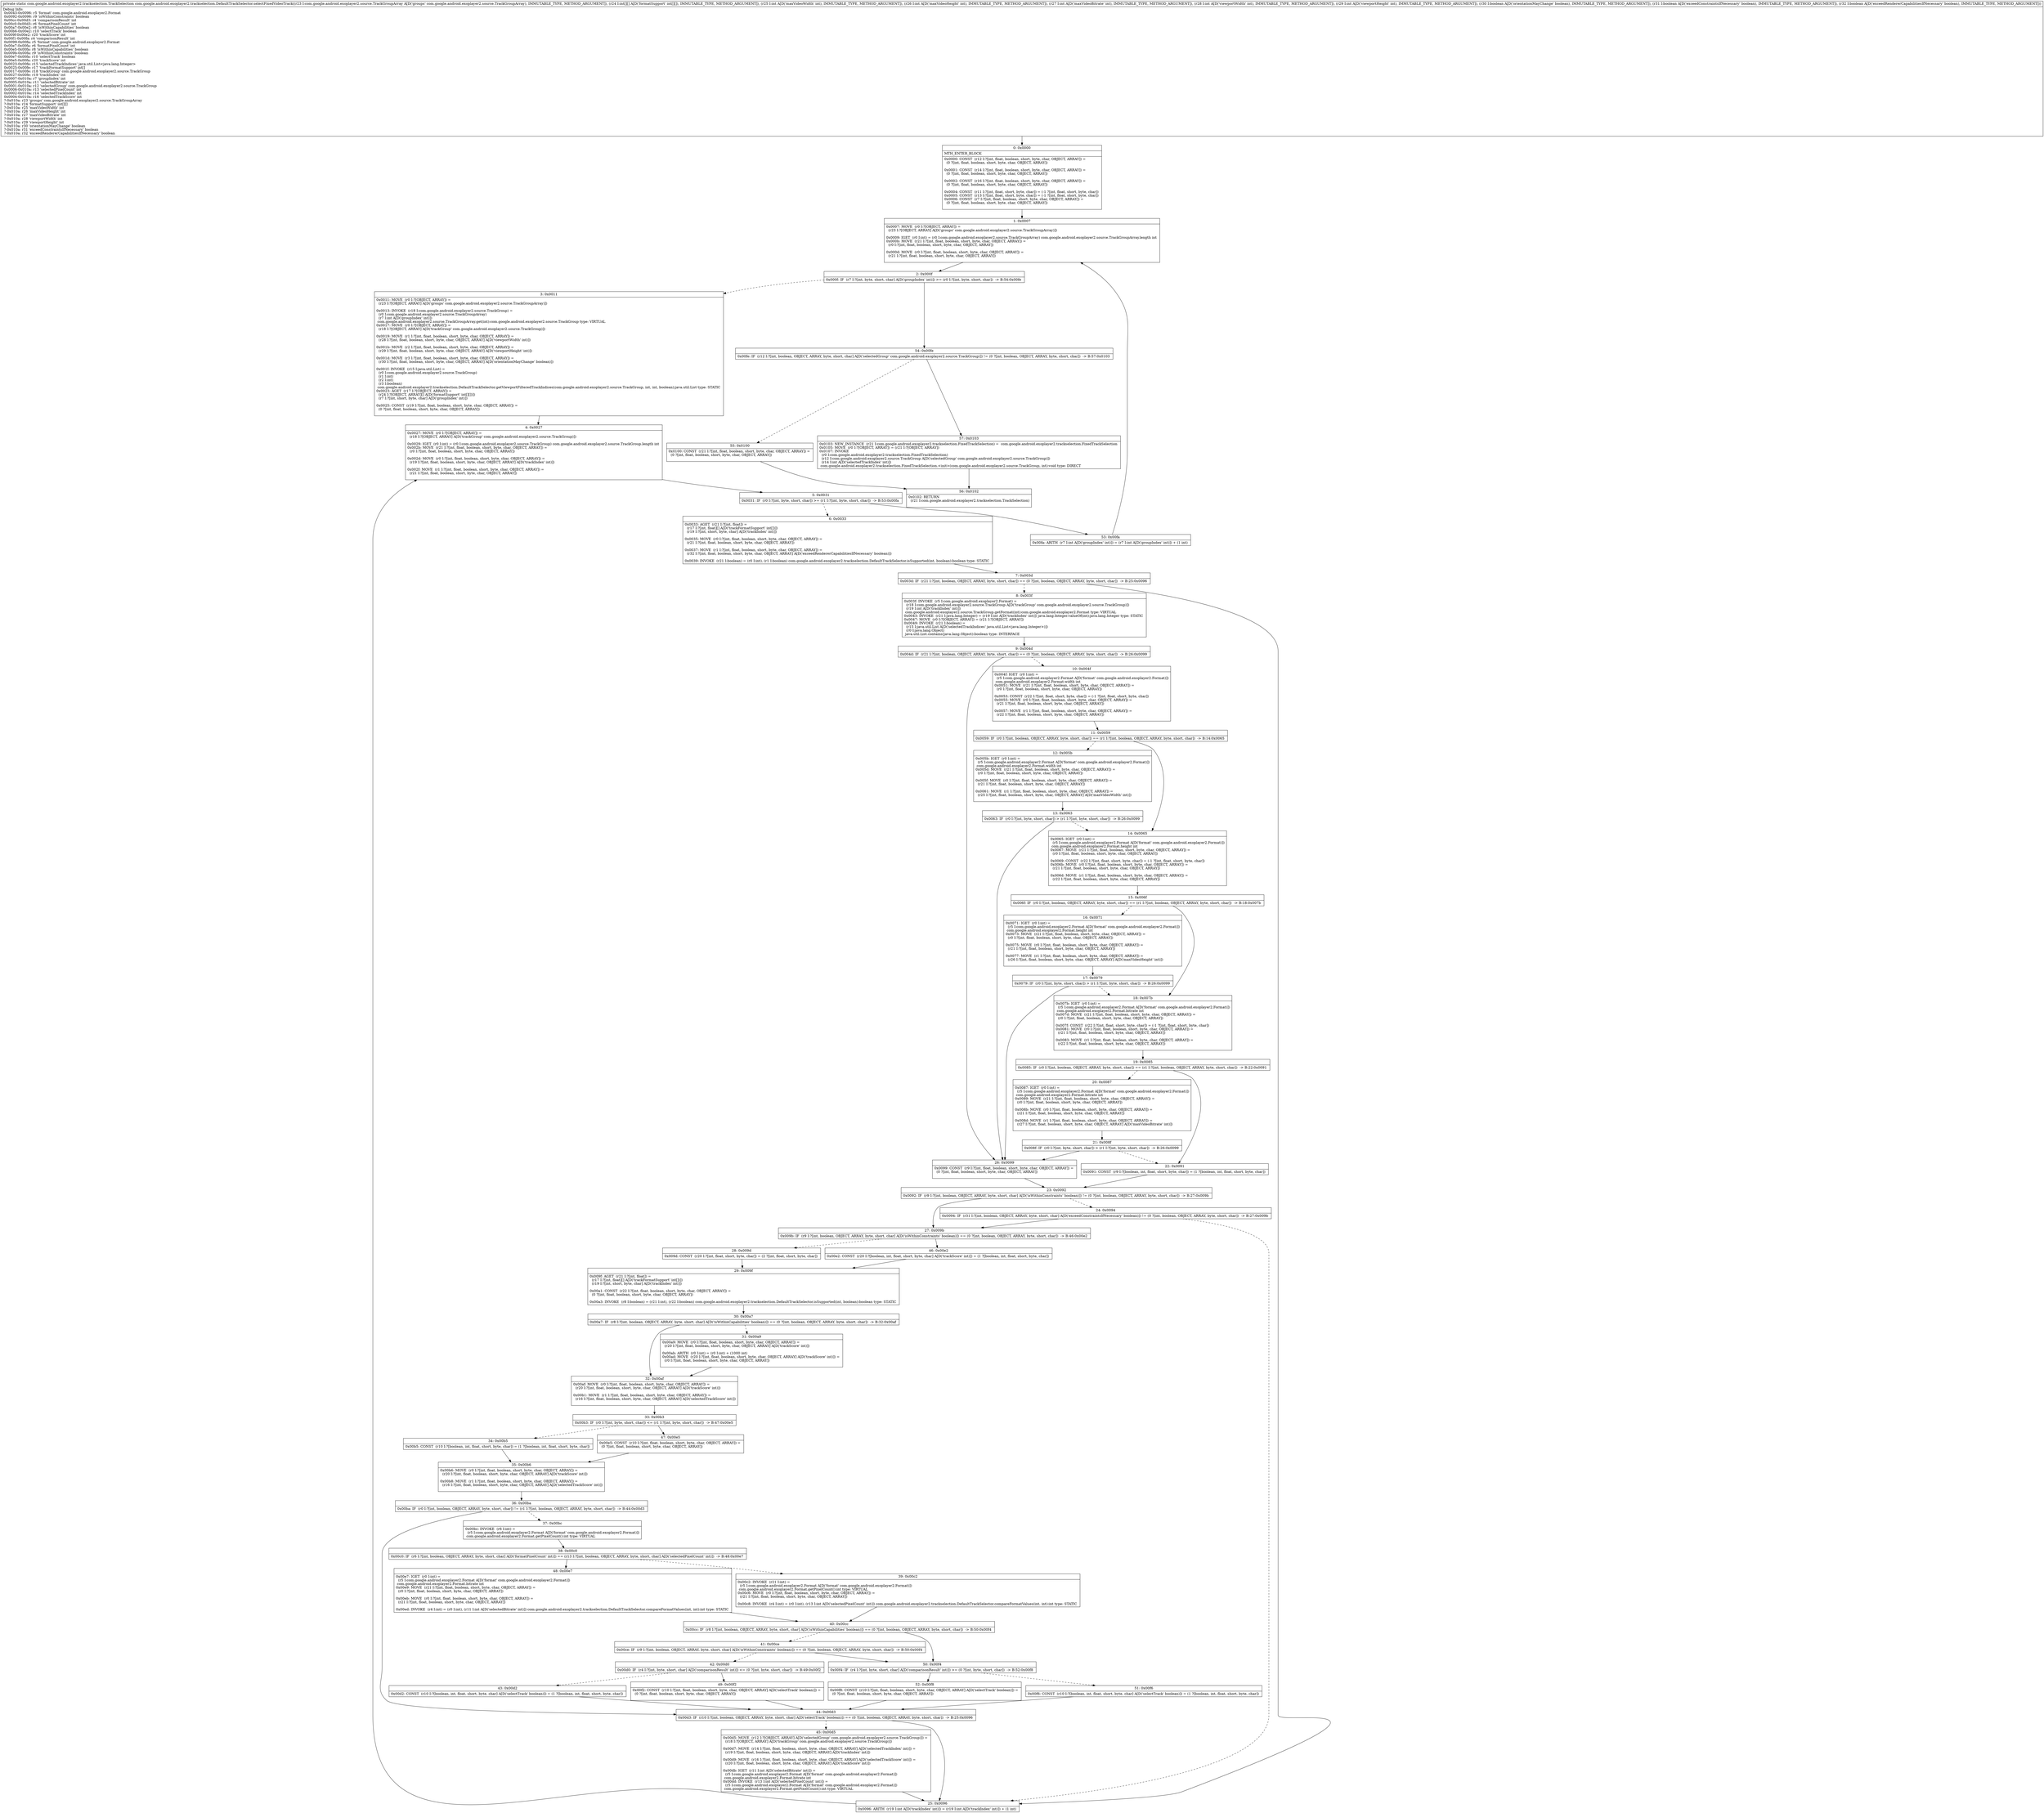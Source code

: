 digraph "CFG forcom.google.android.exoplayer2.trackselection.DefaultTrackSelector.selectFixedVideoTrack(Lcom\/google\/android\/exoplayer2\/source\/TrackGroupArray;[[IIIIIIZZZ)Lcom\/google\/android\/exoplayer2\/trackselection\/TrackSelection;" {
Node_0 [shape=record,label="{0\:\ 0x0000|MTH_ENTER_BLOCK\l|0x0000: CONST  (r12 I:?[int, float, boolean, short, byte, char, OBJECT, ARRAY]) = \l  (0 ?[int, float, boolean, short, byte, char, OBJECT, ARRAY])\l \l0x0001: CONST  (r14 I:?[int, float, boolean, short, byte, char, OBJECT, ARRAY]) = \l  (0 ?[int, float, boolean, short, byte, char, OBJECT, ARRAY])\l \l0x0002: CONST  (r16 I:?[int, float, boolean, short, byte, char, OBJECT, ARRAY]) = \l  (0 ?[int, float, boolean, short, byte, char, OBJECT, ARRAY])\l \l0x0004: CONST  (r11 I:?[int, float, short, byte, char]) = (\-1 ?[int, float, short, byte, char]) \l0x0005: CONST  (r13 I:?[int, float, short, byte, char]) = (\-1 ?[int, float, short, byte, char]) \l0x0006: CONST  (r7 I:?[int, float, boolean, short, byte, char, OBJECT, ARRAY]) = \l  (0 ?[int, float, boolean, short, byte, char, OBJECT, ARRAY])\l \l}"];
Node_1 [shape=record,label="{1\:\ 0x0007|0x0007: MOVE  (r0 I:?[OBJECT, ARRAY]) = \l  (r23 I:?[OBJECT, ARRAY] A[D('groups' com.google.android.exoplayer2.source.TrackGroupArray)])\l \l0x0009: IGET  (r0 I:int) = (r0 I:com.google.android.exoplayer2.source.TrackGroupArray) com.google.android.exoplayer2.source.TrackGroupArray.length int \l0x000b: MOVE  (r21 I:?[int, float, boolean, short, byte, char, OBJECT, ARRAY]) = \l  (r0 I:?[int, float, boolean, short, byte, char, OBJECT, ARRAY])\l \l0x000d: MOVE  (r0 I:?[int, float, boolean, short, byte, char, OBJECT, ARRAY]) = \l  (r21 I:?[int, float, boolean, short, byte, char, OBJECT, ARRAY])\l \l}"];
Node_2 [shape=record,label="{2\:\ 0x000f|0x000f: IF  (r7 I:?[int, byte, short, char] A[D('groupIndex' int)]) \>= (r0 I:?[int, byte, short, char])  \-\> B:54:0x00fe \l}"];
Node_3 [shape=record,label="{3\:\ 0x0011|0x0011: MOVE  (r0 I:?[OBJECT, ARRAY]) = \l  (r23 I:?[OBJECT, ARRAY] A[D('groups' com.google.android.exoplayer2.source.TrackGroupArray)])\l \l0x0013: INVOKE  (r18 I:com.google.android.exoplayer2.source.TrackGroup) = \l  (r0 I:com.google.android.exoplayer2.source.TrackGroupArray)\l  (r7 I:int A[D('groupIndex' int)])\l com.google.android.exoplayer2.source.TrackGroupArray.get(int):com.google.android.exoplayer2.source.TrackGroup type: VIRTUAL \l0x0017: MOVE  (r0 I:?[OBJECT, ARRAY]) = \l  (r18 I:?[OBJECT, ARRAY] A[D('trackGroup' com.google.android.exoplayer2.source.TrackGroup)])\l \l0x0019: MOVE  (r1 I:?[int, float, boolean, short, byte, char, OBJECT, ARRAY]) = \l  (r28 I:?[int, float, boolean, short, byte, char, OBJECT, ARRAY] A[D('viewportWidth' int)])\l \l0x001b: MOVE  (r2 I:?[int, float, boolean, short, byte, char, OBJECT, ARRAY]) = \l  (r29 I:?[int, float, boolean, short, byte, char, OBJECT, ARRAY] A[D('viewportHeight' int)])\l \l0x001d: MOVE  (r3 I:?[int, float, boolean, short, byte, char, OBJECT, ARRAY]) = \l  (r30 I:?[int, float, boolean, short, byte, char, OBJECT, ARRAY] A[D('orientationMayChange' boolean)])\l \l0x001f: INVOKE  (r15 I:java.util.List) = \l  (r0 I:com.google.android.exoplayer2.source.TrackGroup)\l  (r1 I:int)\l  (r2 I:int)\l  (r3 I:boolean)\l com.google.android.exoplayer2.trackselection.DefaultTrackSelector.getViewportFilteredTrackIndices(com.google.android.exoplayer2.source.TrackGroup, int, int, boolean):java.util.List type: STATIC \l0x0023: AGET  (r17 I:?[OBJECT, ARRAY]) = \l  (r24 I:?[OBJECT, ARRAY][] A[D('formatSupport' int[][])])\l  (r7 I:?[int, short, byte, char] A[D('groupIndex' int)])\l \l0x0025: CONST  (r19 I:?[int, float, boolean, short, byte, char, OBJECT, ARRAY]) = \l  (0 ?[int, float, boolean, short, byte, char, OBJECT, ARRAY])\l \l}"];
Node_4 [shape=record,label="{4\:\ 0x0027|0x0027: MOVE  (r0 I:?[OBJECT, ARRAY]) = \l  (r18 I:?[OBJECT, ARRAY] A[D('trackGroup' com.google.android.exoplayer2.source.TrackGroup)])\l \l0x0029: IGET  (r0 I:int) = (r0 I:com.google.android.exoplayer2.source.TrackGroup) com.google.android.exoplayer2.source.TrackGroup.length int \l0x002b: MOVE  (r21 I:?[int, float, boolean, short, byte, char, OBJECT, ARRAY]) = \l  (r0 I:?[int, float, boolean, short, byte, char, OBJECT, ARRAY])\l \l0x002d: MOVE  (r0 I:?[int, float, boolean, short, byte, char, OBJECT, ARRAY]) = \l  (r19 I:?[int, float, boolean, short, byte, char, OBJECT, ARRAY] A[D('trackIndex' int)])\l \l0x002f: MOVE  (r1 I:?[int, float, boolean, short, byte, char, OBJECT, ARRAY]) = \l  (r21 I:?[int, float, boolean, short, byte, char, OBJECT, ARRAY])\l \l}"];
Node_5 [shape=record,label="{5\:\ 0x0031|0x0031: IF  (r0 I:?[int, byte, short, char]) \>= (r1 I:?[int, byte, short, char])  \-\> B:53:0x00fa \l}"];
Node_6 [shape=record,label="{6\:\ 0x0033|0x0033: AGET  (r21 I:?[int, float]) = \l  (r17 I:?[int, float][] A[D('trackFormatSupport' int[])])\l  (r19 I:?[int, short, byte, char] A[D('trackIndex' int)])\l \l0x0035: MOVE  (r0 I:?[int, float, boolean, short, byte, char, OBJECT, ARRAY]) = \l  (r21 I:?[int, float, boolean, short, byte, char, OBJECT, ARRAY])\l \l0x0037: MOVE  (r1 I:?[int, float, boolean, short, byte, char, OBJECT, ARRAY]) = \l  (r32 I:?[int, float, boolean, short, byte, char, OBJECT, ARRAY] A[D('exceedRendererCapabilitiesIfNecessary' boolean)])\l \l0x0039: INVOKE  (r21 I:boolean) = (r0 I:int), (r1 I:boolean) com.google.android.exoplayer2.trackselection.DefaultTrackSelector.isSupported(int, boolean):boolean type: STATIC \l}"];
Node_7 [shape=record,label="{7\:\ 0x003d|0x003d: IF  (r21 I:?[int, boolean, OBJECT, ARRAY, byte, short, char]) == (0 ?[int, boolean, OBJECT, ARRAY, byte, short, char])  \-\> B:25:0x0096 \l}"];
Node_8 [shape=record,label="{8\:\ 0x003f|0x003f: INVOKE  (r5 I:com.google.android.exoplayer2.Format) = \l  (r18 I:com.google.android.exoplayer2.source.TrackGroup A[D('trackGroup' com.google.android.exoplayer2.source.TrackGroup)])\l  (r19 I:int A[D('trackIndex' int)])\l com.google.android.exoplayer2.source.TrackGroup.getFormat(int):com.google.android.exoplayer2.Format type: VIRTUAL \l0x0043: INVOKE  (r21 I:java.lang.Integer) = (r19 I:int A[D('trackIndex' int)]) java.lang.Integer.valueOf(int):java.lang.Integer type: STATIC \l0x0047: MOVE  (r0 I:?[OBJECT, ARRAY]) = (r21 I:?[OBJECT, ARRAY]) \l0x0049: INVOKE  (r21 I:boolean) = \l  (r15 I:java.util.List A[D('selectedTrackIndices' java.util.List\<java.lang.Integer\>)])\l  (r0 I:java.lang.Object)\l java.util.List.contains(java.lang.Object):boolean type: INTERFACE \l}"];
Node_9 [shape=record,label="{9\:\ 0x004d|0x004d: IF  (r21 I:?[int, boolean, OBJECT, ARRAY, byte, short, char]) == (0 ?[int, boolean, OBJECT, ARRAY, byte, short, char])  \-\> B:26:0x0099 \l}"];
Node_10 [shape=record,label="{10\:\ 0x004f|0x004f: IGET  (r0 I:int) = \l  (r5 I:com.google.android.exoplayer2.Format A[D('format' com.google.android.exoplayer2.Format)])\l com.google.android.exoplayer2.Format.width int \l0x0051: MOVE  (r21 I:?[int, float, boolean, short, byte, char, OBJECT, ARRAY]) = \l  (r0 I:?[int, float, boolean, short, byte, char, OBJECT, ARRAY])\l \l0x0053: CONST  (r22 I:?[int, float, short, byte, char]) = (\-1 ?[int, float, short, byte, char]) \l0x0055: MOVE  (r0 I:?[int, float, boolean, short, byte, char, OBJECT, ARRAY]) = \l  (r21 I:?[int, float, boolean, short, byte, char, OBJECT, ARRAY])\l \l0x0057: MOVE  (r1 I:?[int, float, boolean, short, byte, char, OBJECT, ARRAY]) = \l  (r22 I:?[int, float, boolean, short, byte, char, OBJECT, ARRAY])\l \l}"];
Node_11 [shape=record,label="{11\:\ 0x0059|0x0059: IF  (r0 I:?[int, boolean, OBJECT, ARRAY, byte, short, char]) == (r1 I:?[int, boolean, OBJECT, ARRAY, byte, short, char])  \-\> B:14:0x0065 \l}"];
Node_12 [shape=record,label="{12\:\ 0x005b|0x005b: IGET  (r0 I:int) = \l  (r5 I:com.google.android.exoplayer2.Format A[D('format' com.google.android.exoplayer2.Format)])\l com.google.android.exoplayer2.Format.width int \l0x005d: MOVE  (r21 I:?[int, float, boolean, short, byte, char, OBJECT, ARRAY]) = \l  (r0 I:?[int, float, boolean, short, byte, char, OBJECT, ARRAY])\l \l0x005f: MOVE  (r0 I:?[int, float, boolean, short, byte, char, OBJECT, ARRAY]) = \l  (r21 I:?[int, float, boolean, short, byte, char, OBJECT, ARRAY])\l \l0x0061: MOVE  (r1 I:?[int, float, boolean, short, byte, char, OBJECT, ARRAY]) = \l  (r25 I:?[int, float, boolean, short, byte, char, OBJECT, ARRAY] A[D('maxVideoWidth' int)])\l \l}"];
Node_13 [shape=record,label="{13\:\ 0x0063|0x0063: IF  (r0 I:?[int, byte, short, char]) \> (r1 I:?[int, byte, short, char])  \-\> B:26:0x0099 \l}"];
Node_14 [shape=record,label="{14\:\ 0x0065|0x0065: IGET  (r0 I:int) = \l  (r5 I:com.google.android.exoplayer2.Format A[D('format' com.google.android.exoplayer2.Format)])\l com.google.android.exoplayer2.Format.height int \l0x0067: MOVE  (r21 I:?[int, float, boolean, short, byte, char, OBJECT, ARRAY]) = \l  (r0 I:?[int, float, boolean, short, byte, char, OBJECT, ARRAY])\l \l0x0069: CONST  (r22 I:?[int, float, short, byte, char]) = (\-1 ?[int, float, short, byte, char]) \l0x006b: MOVE  (r0 I:?[int, float, boolean, short, byte, char, OBJECT, ARRAY]) = \l  (r21 I:?[int, float, boolean, short, byte, char, OBJECT, ARRAY])\l \l0x006d: MOVE  (r1 I:?[int, float, boolean, short, byte, char, OBJECT, ARRAY]) = \l  (r22 I:?[int, float, boolean, short, byte, char, OBJECT, ARRAY])\l \l}"];
Node_15 [shape=record,label="{15\:\ 0x006f|0x006f: IF  (r0 I:?[int, boolean, OBJECT, ARRAY, byte, short, char]) == (r1 I:?[int, boolean, OBJECT, ARRAY, byte, short, char])  \-\> B:18:0x007b \l}"];
Node_16 [shape=record,label="{16\:\ 0x0071|0x0071: IGET  (r0 I:int) = \l  (r5 I:com.google.android.exoplayer2.Format A[D('format' com.google.android.exoplayer2.Format)])\l com.google.android.exoplayer2.Format.height int \l0x0073: MOVE  (r21 I:?[int, float, boolean, short, byte, char, OBJECT, ARRAY]) = \l  (r0 I:?[int, float, boolean, short, byte, char, OBJECT, ARRAY])\l \l0x0075: MOVE  (r0 I:?[int, float, boolean, short, byte, char, OBJECT, ARRAY]) = \l  (r21 I:?[int, float, boolean, short, byte, char, OBJECT, ARRAY])\l \l0x0077: MOVE  (r1 I:?[int, float, boolean, short, byte, char, OBJECT, ARRAY]) = \l  (r26 I:?[int, float, boolean, short, byte, char, OBJECT, ARRAY] A[D('maxVideoHeight' int)])\l \l}"];
Node_17 [shape=record,label="{17\:\ 0x0079|0x0079: IF  (r0 I:?[int, byte, short, char]) \> (r1 I:?[int, byte, short, char])  \-\> B:26:0x0099 \l}"];
Node_18 [shape=record,label="{18\:\ 0x007b|0x007b: IGET  (r0 I:int) = \l  (r5 I:com.google.android.exoplayer2.Format A[D('format' com.google.android.exoplayer2.Format)])\l com.google.android.exoplayer2.Format.bitrate int \l0x007d: MOVE  (r21 I:?[int, float, boolean, short, byte, char, OBJECT, ARRAY]) = \l  (r0 I:?[int, float, boolean, short, byte, char, OBJECT, ARRAY])\l \l0x007f: CONST  (r22 I:?[int, float, short, byte, char]) = (\-1 ?[int, float, short, byte, char]) \l0x0081: MOVE  (r0 I:?[int, float, boolean, short, byte, char, OBJECT, ARRAY]) = \l  (r21 I:?[int, float, boolean, short, byte, char, OBJECT, ARRAY])\l \l0x0083: MOVE  (r1 I:?[int, float, boolean, short, byte, char, OBJECT, ARRAY]) = \l  (r22 I:?[int, float, boolean, short, byte, char, OBJECT, ARRAY])\l \l}"];
Node_19 [shape=record,label="{19\:\ 0x0085|0x0085: IF  (r0 I:?[int, boolean, OBJECT, ARRAY, byte, short, char]) == (r1 I:?[int, boolean, OBJECT, ARRAY, byte, short, char])  \-\> B:22:0x0091 \l}"];
Node_20 [shape=record,label="{20\:\ 0x0087|0x0087: IGET  (r0 I:int) = \l  (r5 I:com.google.android.exoplayer2.Format A[D('format' com.google.android.exoplayer2.Format)])\l com.google.android.exoplayer2.Format.bitrate int \l0x0089: MOVE  (r21 I:?[int, float, boolean, short, byte, char, OBJECT, ARRAY]) = \l  (r0 I:?[int, float, boolean, short, byte, char, OBJECT, ARRAY])\l \l0x008b: MOVE  (r0 I:?[int, float, boolean, short, byte, char, OBJECT, ARRAY]) = \l  (r21 I:?[int, float, boolean, short, byte, char, OBJECT, ARRAY])\l \l0x008d: MOVE  (r1 I:?[int, float, boolean, short, byte, char, OBJECT, ARRAY]) = \l  (r27 I:?[int, float, boolean, short, byte, char, OBJECT, ARRAY] A[D('maxVideoBitrate' int)])\l \l}"];
Node_21 [shape=record,label="{21\:\ 0x008f|0x008f: IF  (r0 I:?[int, byte, short, char]) \> (r1 I:?[int, byte, short, char])  \-\> B:26:0x0099 \l}"];
Node_22 [shape=record,label="{22\:\ 0x0091|0x0091: CONST  (r9 I:?[boolean, int, float, short, byte, char]) = (1 ?[boolean, int, float, short, byte, char]) \l}"];
Node_23 [shape=record,label="{23\:\ 0x0092|0x0092: IF  (r9 I:?[int, boolean, OBJECT, ARRAY, byte, short, char] A[D('isWithinConstraints' boolean)]) != (0 ?[int, boolean, OBJECT, ARRAY, byte, short, char])  \-\> B:27:0x009b \l}"];
Node_24 [shape=record,label="{24\:\ 0x0094|0x0094: IF  (r31 I:?[int, boolean, OBJECT, ARRAY, byte, short, char] A[D('exceedConstraintsIfNecessary' boolean)]) != (0 ?[int, boolean, OBJECT, ARRAY, byte, short, char])  \-\> B:27:0x009b \l}"];
Node_25 [shape=record,label="{25\:\ 0x0096|0x0096: ARITH  (r19 I:int A[D('trackIndex' int)]) = (r19 I:int A[D('trackIndex' int)]) + (1 int) \l}"];
Node_26 [shape=record,label="{26\:\ 0x0099|0x0099: CONST  (r9 I:?[int, float, boolean, short, byte, char, OBJECT, ARRAY]) = \l  (0 ?[int, float, boolean, short, byte, char, OBJECT, ARRAY])\l \l}"];
Node_27 [shape=record,label="{27\:\ 0x009b|0x009b: IF  (r9 I:?[int, boolean, OBJECT, ARRAY, byte, short, char] A[D('isWithinConstraints' boolean)]) == (0 ?[int, boolean, OBJECT, ARRAY, byte, short, char])  \-\> B:46:0x00e2 \l}"];
Node_28 [shape=record,label="{28\:\ 0x009d|0x009d: CONST  (r20 I:?[int, float, short, byte, char]) = (2 ?[int, float, short, byte, char]) \l}"];
Node_29 [shape=record,label="{29\:\ 0x009f|0x009f: AGET  (r21 I:?[int, float]) = \l  (r17 I:?[int, float][] A[D('trackFormatSupport' int[])])\l  (r19 I:?[int, short, byte, char] A[D('trackIndex' int)])\l \l0x00a1: CONST  (r22 I:?[int, float, boolean, short, byte, char, OBJECT, ARRAY]) = \l  (0 ?[int, float, boolean, short, byte, char, OBJECT, ARRAY])\l \l0x00a3: INVOKE  (r8 I:boolean) = (r21 I:int), (r22 I:boolean) com.google.android.exoplayer2.trackselection.DefaultTrackSelector.isSupported(int, boolean):boolean type: STATIC \l}"];
Node_30 [shape=record,label="{30\:\ 0x00a7|0x00a7: IF  (r8 I:?[int, boolean, OBJECT, ARRAY, byte, short, char] A[D('isWithinCapabilities' boolean)]) == (0 ?[int, boolean, OBJECT, ARRAY, byte, short, char])  \-\> B:32:0x00af \l}"];
Node_31 [shape=record,label="{31\:\ 0x00a9|0x00a9: MOVE  (r0 I:?[int, float, boolean, short, byte, char, OBJECT, ARRAY]) = \l  (r20 I:?[int, float, boolean, short, byte, char, OBJECT, ARRAY] A[D('trackScore' int)])\l \l0x00ab: ARITH  (r0 I:int) = (r0 I:int) + (1000 int) \l0x00ad: MOVE  (r20 I:?[int, float, boolean, short, byte, char, OBJECT, ARRAY] A[D('trackScore' int)]) = \l  (r0 I:?[int, float, boolean, short, byte, char, OBJECT, ARRAY])\l \l}"];
Node_32 [shape=record,label="{32\:\ 0x00af|0x00af: MOVE  (r0 I:?[int, float, boolean, short, byte, char, OBJECT, ARRAY]) = \l  (r20 I:?[int, float, boolean, short, byte, char, OBJECT, ARRAY] A[D('trackScore' int)])\l \l0x00b1: MOVE  (r1 I:?[int, float, boolean, short, byte, char, OBJECT, ARRAY]) = \l  (r16 I:?[int, float, boolean, short, byte, char, OBJECT, ARRAY] A[D('selectedTrackScore' int)])\l \l}"];
Node_33 [shape=record,label="{33\:\ 0x00b3|0x00b3: IF  (r0 I:?[int, byte, short, char]) \<= (r1 I:?[int, byte, short, char])  \-\> B:47:0x00e5 \l}"];
Node_34 [shape=record,label="{34\:\ 0x00b5|0x00b5: CONST  (r10 I:?[boolean, int, float, short, byte, char]) = (1 ?[boolean, int, float, short, byte, char]) \l}"];
Node_35 [shape=record,label="{35\:\ 0x00b6|0x00b6: MOVE  (r0 I:?[int, float, boolean, short, byte, char, OBJECT, ARRAY]) = \l  (r20 I:?[int, float, boolean, short, byte, char, OBJECT, ARRAY] A[D('trackScore' int)])\l \l0x00b8: MOVE  (r1 I:?[int, float, boolean, short, byte, char, OBJECT, ARRAY]) = \l  (r16 I:?[int, float, boolean, short, byte, char, OBJECT, ARRAY] A[D('selectedTrackScore' int)])\l \l}"];
Node_36 [shape=record,label="{36\:\ 0x00ba|0x00ba: IF  (r0 I:?[int, boolean, OBJECT, ARRAY, byte, short, char]) != (r1 I:?[int, boolean, OBJECT, ARRAY, byte, short, char])  \-\> B:44:0x00d3 \l}"];
Node_37 [shape=record,label="{37\:\ 0x00bc|0x00bc: INVOKE  (r6 I:int) = \l  (r5 I:com.google.android.exoplayer2.Format A[D('format' com.google.android.exoplayer2.Format)])\l com.google.android.exoplayer2.Format.getPixelCount():int type: VIRTUAL \l}"];
Node_38 [shape=record,label="{38\:\ 0x00c0|0x00c0: IF  (r6 I:?[int, boolean, OBJECT, ARRAY, byte, short, char] A[D('formatPixelCount' int)]) == (r13 I:?[int, boolean, OBJECT, ARRAY, byte, short, char] A[D('selectedPixelCount' int)])  \-\> B:48:0x00e7 \l}"];
Node_39 [shape=record,label="{39\:\ 0x00c2|0x00c2: INVOKE  (r21 I:int) = \l  (r5 I:com.google.android.exoplayer2.Format A[D('format' com.google.android.exoplayer2.Format)])\l com.google.android.exoplayer2.Format.getPixelCount():int type: VIRTUAL \l0x00c6: MOVE  (r0 I:?[int, float, boolean, short, byte, char, OBJECT, ARRAY]) = \l  (r21 I:?[int, float, boolean, short, byte, char, OBJECT, ARRAY])\l \l0x00c8: INVOKE  (r4 I:int) = (r0 I:int), (r13 I:int A[D('selectedPixelCount' int)]) com.google.android.exoplayer2.trackselection.DefaultTrackSelector.compareFormatValues(int, int):int type: STATIC \l}"];
Node_40 [shape=record,label="{40\:\ 0x00cc|0x00cc: IF  (r8 I:?[int, boolean, OBJECT, ARRAY, byte, short, char] A[D('isWithinCapabilities' boolean)]) == (0 ?[int, boolean, OBJECT, ARRAY, byte, short, char])  \-\> B:50:0x00f4 \l}"];
Node_41 [shape=record,label="{41\:\ 0x00ce|0x00ce: IF  (r9 I:?[int, boolean, OBJECT, ARRAY, byte, short, char] A[D('isWithinConstraints' boolean)]) == (0 ?[int, boolean, OBJECT, ARRAY, byte, short, char])  \-\> B:50:0x00f4 \l}"];
Node_42 [shape=record,label="{42\:\ 0x00d0|0x00d0: IF  (r4 I:?[int, byte, short, char] A[D('comparisonResult' int)]) \<= (0 ?[int, byte, short, char])  \-\> B:49:0x00f2 \l}"];
Node_43 [shape=record,label="{43\:\ 0x00d2|0x00d2: CONST  (r10 I:?[boolean, int, float, short, byte, char] A[D('selectTrack' boolean)]) = (1 ?[boolean, int, float, short, byte, char]) \l}"];
Node_44 [shape=record,label="{44\:\ 0x00d3|0x00d3: IF  (r10 I:?[int, boolean, OBJECT, ARRAY, byte, short, char] A[D('selectTrack' boolean)]) == (0 ?[int, boolean, OBJECT, ARRAY, byte, short, char])  \-\> B:25:0x0096 \l}"];
Node_45 [shape=record,label="{45\:\ 0x00d5|0x00d5: MOVE  (r12 I:?[OBJECT, ARRAY] A[D('selectedGroup' com.google.android.exoplayer2.source.TrackGroup)]) = \l  (r18 I:?[OBJECT, ARRAY] A[D('trackGroup' com.google.android.exoplayer2.source.TrackGroup)])\l \l0x00d7: MOVE  (r14 I:?[int, float, boolean, short, byte, char, OBJECT, ARRAY] A[D('selectedTrackIndex' int)]) = \l  (r19 I:?[int, float, boolean, short, byte, char, OBJECT, ARRAY] A[D('trackIndex' int)])\l \l0x00d9: MOVE  (r16 I:?[int, float, boolean, short, byte, char, OBJECT, ARRAY] A[D('selectedTrackScore' int)]) = \l  (r20 I:?[int, float, boolean, short, byte, char, OBJECT, ARRAY] A[D('trackScore' int)])\l \l0x00db: IGET  (r11 I:int A[D('selectedBitrate' int)]) = \l  (r5 I:com.google.android.exoplayer2.Format A[D('format' com.google.android.exoplayer2.Format)])\l com.google.android.exoplayer2.Format.bitrate int \l0x00dd: INVOKE  (r13 I:int A[D('selectedPixelCount' int)]) = \l  (r5 I:com.google.android.exoplayer2.Format A[D('format' com.google.android.exoplayer2.Format)])\l com.google.android.exoplayer2.Format.getPixelCount():int type: VIRTUAL \l}"];
Node_46 [shape=record,label="{46\:\ 0x00e2|0x00e2: CONST  (r20 I:?[boolean, int, float, short, byte, char] A[D('trackScore' int)]) = (1 ?[boolean, int, float, short, byte, char]) \l}"];
Node_47 [shape=record,label="{47\:\ 0x00e5|0x00e5: CONST  (r10 I:?[int, float, boolean, short, byte, char, OBJECT, ARRAY]) = \l  (0 ?[int, float, boolean, short, byte, char, OBJECT, ARRAY])\l \l}"];
Node_48 [shape=record,label="{48\:\ 0x00e7|0x00e7: IGET  (r0 I:int) = \l  (r5 I:com.google.android.exoplayer2.Format A[D('format' com.google.android.exoplayer2.Format)])\l com.google.android.exoplayer2.Format.bitrate int \l0x00e9: MOVE  (r21 I:?[int, float, boolean, short, byte, char, OBJECT, ARRAY]) = \l  (r0 I:?[int, float, boolean, short, byte, char, OBJECT, ARRAY])\l \l0x00eb: MOVE  (r0 I:?[int, float, boolean, short, byte, char, OBJECT, ARRAY]) = \l  (r21 I:?[int, float, boolean, short, byte, char, OBJECT, ARRAY])\l \l0x00ed: INVOKE  (r4 I:int) = (r0 I:int), (r11 I:int A[D('selectedBitrate' int)]) com.google.android.exoplayer2.trackselection.DefaultTrackSelector.compareFormatValues(int, int):int type: STATIC \l}"];
Node_49 [shape=record,label="{49\:\ 0x00f2|0x00f2: CONST  (r10 I:?[int, float, boolean, short, byte, char, OBJECT, ARRAY] A[D('selectTrack' boolean)]) = \l  (0 ?[int, float, boolean, short, byte, char, OBJECT, ARRAY])\l \l}"];
Node_50 [shape=record,label="{50\:\ 0x00f4|0x00f4: IF  (r4 I:?[int, byte, short, char] A[D('comparisonResult' int)]) \>= (0 ?[int, byte, short, char])  \-\> B:52:0x00f8 \l}"];
Node_51 [shape=record,label="{51\:\ 0x00f6|0x00f6: CONST  (r10 I:?[boolean, int, float, short, byte, char] A[D('selectTrack' boolean)]) = (1 ?[boolean, int, float, short, byte, char]) \l}"];
Node_52 [shape=record,label="{52\:\ 0x00f8|0x00f8: CONST  (r10 I:?[int, float, boolean, short, byte, char, OBJECT, ARRAY] A[D('selectTrack' boolean)]) = \l  (0 ?[int, float, boolean, short, byte, char, OBJECT, ARRAY])\l \l}"];
Node_53 [shape=record,label="{53\:\ 0x00fa|0x00fa: ARITH  (r7 I:int A[D('groupIndex' int)]) = (r7 I:int A[D('groupIndex' int)]) + (1 int) \l}"];
Node_54 [shape=record,label="{54\:\ 0x00fe|0x00fe: IF  (r12 I:?[int, boolean, OBJECT, ARRAY, byte, short, char] A[D('selectedGroup' com.google.android.exoplayer2.source.TrackGroup)]) != (0 ?[int, boolean, OBJECT, ARRAY, byte, short, char])  \-\> B:57:0x0103 \l}"];
Node_55 [shape=record,label="{55\:\ 0x0100|0x0100: CONST  (r21 I:?[int, float, boolean, short, byte, char, OBJECT, ARRAY]) = \l  (0 ?[int, float, boolean, short, byte, char, OBJECT, ARRAY])\l \l}"];
Node_56 [shape=record,label="{56\:\ 0x0102|0x0102: RETURN  \l  (r21 I:com.google.android.exoplayer2.trackselection.TrackSelection)\l \l}"];
Node_57 [shape=record,label="{57\:\ 0x0103|0x0103: NEW_INSTANCE  (r21 I:com.google.android.exoplayer2.trackselection.FixedTrackSelection) =  com.google.android.exoplayer2.trackselection.FixedTrackSelection \l0x0105: MOVE  (r0 I:?[OBJECT, ARRAY]) = (r21 I:?[OBJECT, ARRAY]) \l0x0107: INVOKE  \l  (r0 I:com.google.android.exoplayer2.trackselection.FixedTrackSelection)\l  (r12 I:com.google.android.exoplayer2.source.TrackGroup A[D('selectedGroup' com.google.android.exoplayer2.source.TrackGroup)])\l  (r14 I:int A[D('selectedTrackIndex' int)])\l com.google.android.exoplayer2.trackselection.FixedTrackSelection.\<init\>(com.google.android.exoplayer2.source.TrackGroup, int):void type: DIRECT \l}"];
MethodNode[shape=record,label="{private static com.google.android.exoplayer2.trackselection.TrackSelection com.google.android.exoplayer2.trackselection.DefaultTrackSelector.selectFixedVideoTrack((r23 I:com.google.android.exoplayer2.source.TrackGroupArray A[D('groups' com.google.android.exoplayer2.source.TrackGroupArray), IMMUTABLE_TYPE, METHOD_ARGUMENT]), (r24 I:int[][] A[D('formatSupport' int[][]), IMMUTABLE_TYPE, METHOD_ARGUMENT]), (r25 I:int A[D('maxVideoWidth' int), IMMUTABLE_TYPE, METHOD_ARGUMENT]), (r26 I:int A[D('maxVideoHeight' int), IMMUTABLE_TYPE, METHOD_ARGUMENT]), (r27 I:int A[D('maxVideoBitrate' int), IMMUTABLE_TYPE, METHOD_ARGUMENT]), (r28 I:int A[D('viewportWidth' int), IMMUTABLE_TYPE, METHOD_ARGUMENT]), (r29 I:int A[D('viewportHeight' int), IMMUTABLE_TYPE, METHOD_ARGUMENT]), (r30 I:boolean A[D('orientationMayChange' boolean), IMMUTABLE_TYPE, METHOD_ARGUMENT]), (r31 I:boolean A[D('exceedConstraintsIfNecessary' boolean), IMMUTABLE_TYPE, METHOD_ARGUMENT]), (r32 I:boolean A[D('exceedRendererCapabilitiesIfNecessary' boolean), IMMUTABLE_TYPE, METHOD_ARGUMENT]))  | Debug Info:\l  0x0043\-0x0096: r5 'format' com.google.android.exoplayer2.Format\l  0x0092\-0x0096: r9 'isWithinConstraints' boolean\l  0x00cc\-0x00d3: r4 'comparisonResult' int\l  0x00c0\-0x00d3: r6 'formatPixelCount' int\l  0x00a7\-0x00e2: r8 'isWithinCapabilities' boolean\l  0x00b6\-0x00e2: r10 'selectTrack' boolean\l  0x009f\-0x00e2: r20 'trackScore' int\l  0x00f1\-0x00fa: r4 'comparisonResult' int\l  0x0099\-0x00fa: r5 'format' com.google.android.exoplayer2.Format\l  0x00e7\-0x00fa: r6 'formatPixelCount' int\l  0x00e5\-0x00fa: r8 'isWithinCapabilities' boolean\l  0x009b\-0x00fa: r9 'isWithinConstraints' boolean\l  0x00e7\-0x00fa: r10 'selectTrack' boolean\l  0x00e5\-0x00fa: r20 'trackScore' int\l  0x0023\-0x00fe: r15 'selectedTrackIndices' java.util.List\<java.lang.Integer\>\l  0x0025\-0x00fe: r17 'trackFormatSupport' int[]\l  0x0017\-0x00fe: r18 'trackGroup' com.google.android.exoplayer2.source.TrackGroup\l  0x0027\-0x00fe: r19 'trackIndex' int\l  0x0007\-0x010a: r7 'groupIndex' int\l  0x0005\-0x010a: r11 'selectedBitrate' int\l  0x0001\-0x010a: r12 'selectedGroup' com.google.android.exoplayer2.source.TrackGroup\l  0x0006\-0x010a: r13 'selectedPixelCount' int\l  0x0002\-0x010a: r14 'selectedTrackIndex' int\l  0x0004\-0x010a: r16 'selectedTrackScore' int\l  ?\-0x010a: r23 'groups' com.google.android.exoplayer2.source.TrackGroupArray\l  ?\-0x010a: r24 'formatSupport' int[][]\l  ?\-0x010a: r25 'maxVideoWidth' int\l  ?\-0x010a: r26 'maxVideoHeight' int\l  ?\-0x010a: r27 'maxVideoBitrate' int\l  ?\-0x010a: r28 'viewportWidth' int\l  ?\-0x010a: r29 'viewportHeight' int\l  ?\-0x010a: r30 'orientationMayChange' boolean\l  ?\-0x010a: r31 'exceedConstraintsIfNecessary' boolean\l  ?\-0x010a: r32 'exceedRendererCapabilitiesIfNecessary' boolean\l}"];
MethodNode -> Node_0;
Node_0 -> Node_1;
Node_1 -> Node_2;
Node_2 -> Node_3[style=dashed];
Node_2 -> Node_54;
Node_3 -> Node_4;
Node_4 -> Node_5;
Node_5 -> Node_6[style=dashed];
Node_5 -> Node_53;
Node_6 -> Node_7;
Node_7 -> Node_8[style=dashed];
Node_7 -> Node_25;
Node_8 -> Node_9;
Node_9 -> Node_10[style=dashed];
Node_9 -> Node_26;
Node_10 -> Node_11;
Node_11 -> Node_12[style=dashed];
Node_11 -> Node_14;
Node_12 -> Node_13;
Node_13 -> Node_14[style=dashed];
Node_13 -> Node_26;
Node_14 -> Node_15;
Node_15 -> Node_16[style=dashed];
Node_15 -> Node_18;
Node_16 -> Node_17;
Node_17 -> Node_18[style=dashed];
Node_17 -> Node_26;
Node_18 -> Node_19;
Node_19 -> Node_20[style=dashed];
Node_19 -> Node_22;
Node_20 -> Node_21;
Node_21 -> Node_22[style=dashed];
Node_21 -> Node_26;
Node_22 -> Node_23;
Node_23 -> Node_24[style=dashed];
Node_23 -> Node_27;
Node_24 -> Node_25[style=dashed];
Node_24 -> Node_27;
Node_25 -> Node_4;
Node_26 -> Node_23;
Node_27 -> Node_28[style=dashed];
Node_27 -> Node_46;
Node_28 -> Node_29;
Node_29 -> Node_30;
Node_30 -> Node_31[style=dashed];
Node_30 -> Node_32;
Node_31 -> Node_32;
Node_32 -> Node_33;
Node_33 -> Node_34[style=dashed];
Node_33 -> Node_47;
Node_34 -> Node_35;
Node_35 -> Node_36;
Node_36 -> Node_37[style=dashed];
Node_36 -> Node_44;
Node_37 -> Node_38;
Node_38 -> Node_39[style=dashed];
Node_38 -> Node_48;
Node_39 -> Node_40;
Node_40 -> Node_41[style=dashed];
Node_40 -> Node_50;
Node_41 -> Node_42[style=dashed];
Node_41 -> Node_50;
Node_42 -> Node_43[style=dashed];
Node_42 -> Node_49;
Node_43 -> Node_44;
Node_44 -> Node_25;
Node_44 -> Node_45[style=dashed];
Node_45 -> Node_25;
Node_46 -> Node_29;
Node_47 -> Node_35;
Node_48 -> Node_40;
Node_49 -> Node_44;
Node_50 -> Node_51[style=dashed];
Node_50 -> Node_52;
Node_51 -> Node_44;
Node_52 -> Node_44;
Node_53 -> Node_1;
Node_54 -> Node_55[style=dashed];
Node_54 -> Node_57;
Node_55 -> Node_56;
Node_57 -> Node_56;
}


